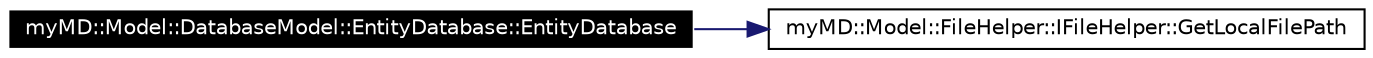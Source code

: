 digraph G
{
  edge [fontname="Helvetica",fontsize=10,labelfontname="Helvetica",labelfontsize=10];
  node [fontname="Helvetica",fontsize=10,shape=record];
  rankdir=LR;
  Node1 [label="myMD::Model::DatabaseModel::EntityDatabase::EntityDatabase",height=0.2,width=0.4,color="white", fillcolor="black", style="filled" fontcolor="white"];
  Node1 -> Node2 [color="midnightblue",fontsize=10,style="solid"];
  Node2 [label="myMD::Model::FileHelper::IFileHelper::GetLocalFilePath",height=0.2,width=0.4,color="black", fillcolor="white", style="filled",URL="$df/df8/interfacemy_m_d_1_1_model_1_1_file_helper_1_1_i_file_helper.html#aa22e4a15c7b3284942b2a4ad797369c"];
}
